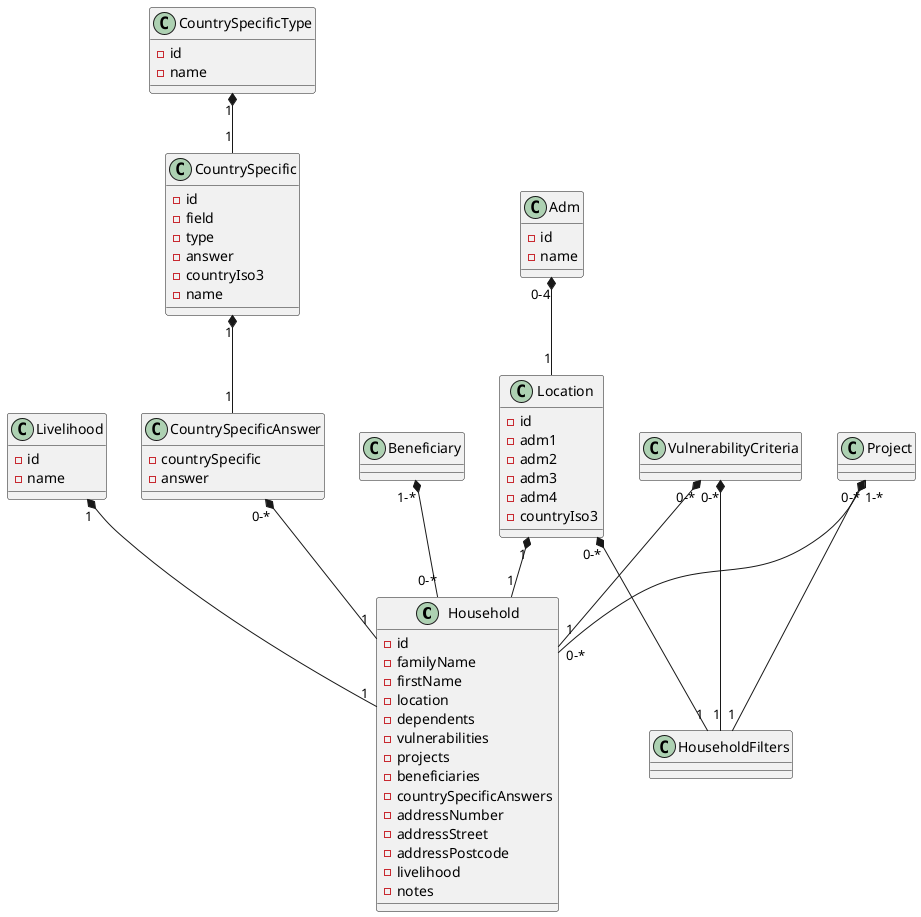 @startuml household

class Household {
    - id
    - familyName
    - firstName
    - location
    - dependents
    - vulnerabilities
    - projects
    - beneficiaries
    - countrySpecificAnswers
    - addressNumber
    - addressStreet
    - addressPostcode
    - livelihood
    - notes
}

class Livelihood {
    - id
    - name
}

class CountrySpecificAnswer {
    - countrySpecific
    - answer
}

class CountrySpecific {
    - id
    - field
    - type
    - answer
    - countryIso3
    - name
}

class CountrySpecificType {
    - id
    - name
}

class Location {
    - id
    - adm1
    - adm2
    - adm3
    - adm4
    - countryIso3
}

class Adm {
    - id
    - name
}
 
 CountrySpecificType "1" *-- "1" CountrySpecific
 CountrySpecific "1" *-- "1" CountrySpecificAnswer
 
 Livelihood "1" *-- "1" Household
 Location "1" *-- "1" Household
 VulnerabilityCriteria "0-*" *-- "1" Household
 Project "1-*" o-- "0-*" Household
 Beneficiary "1-*" *-- "0-*" Household
 CountrySpecificAnswer "0-*" *-- "1" Household
 
 Project "0-*" *-- "1" HouseholdFilters
 VulnerabilityCriteria "0-*" *-- "1" HouseholdFilters
 Location "0-*" *-- "1" HouseholdFilters
 
 Adm "0-4" *-- "1" Location
@enduml